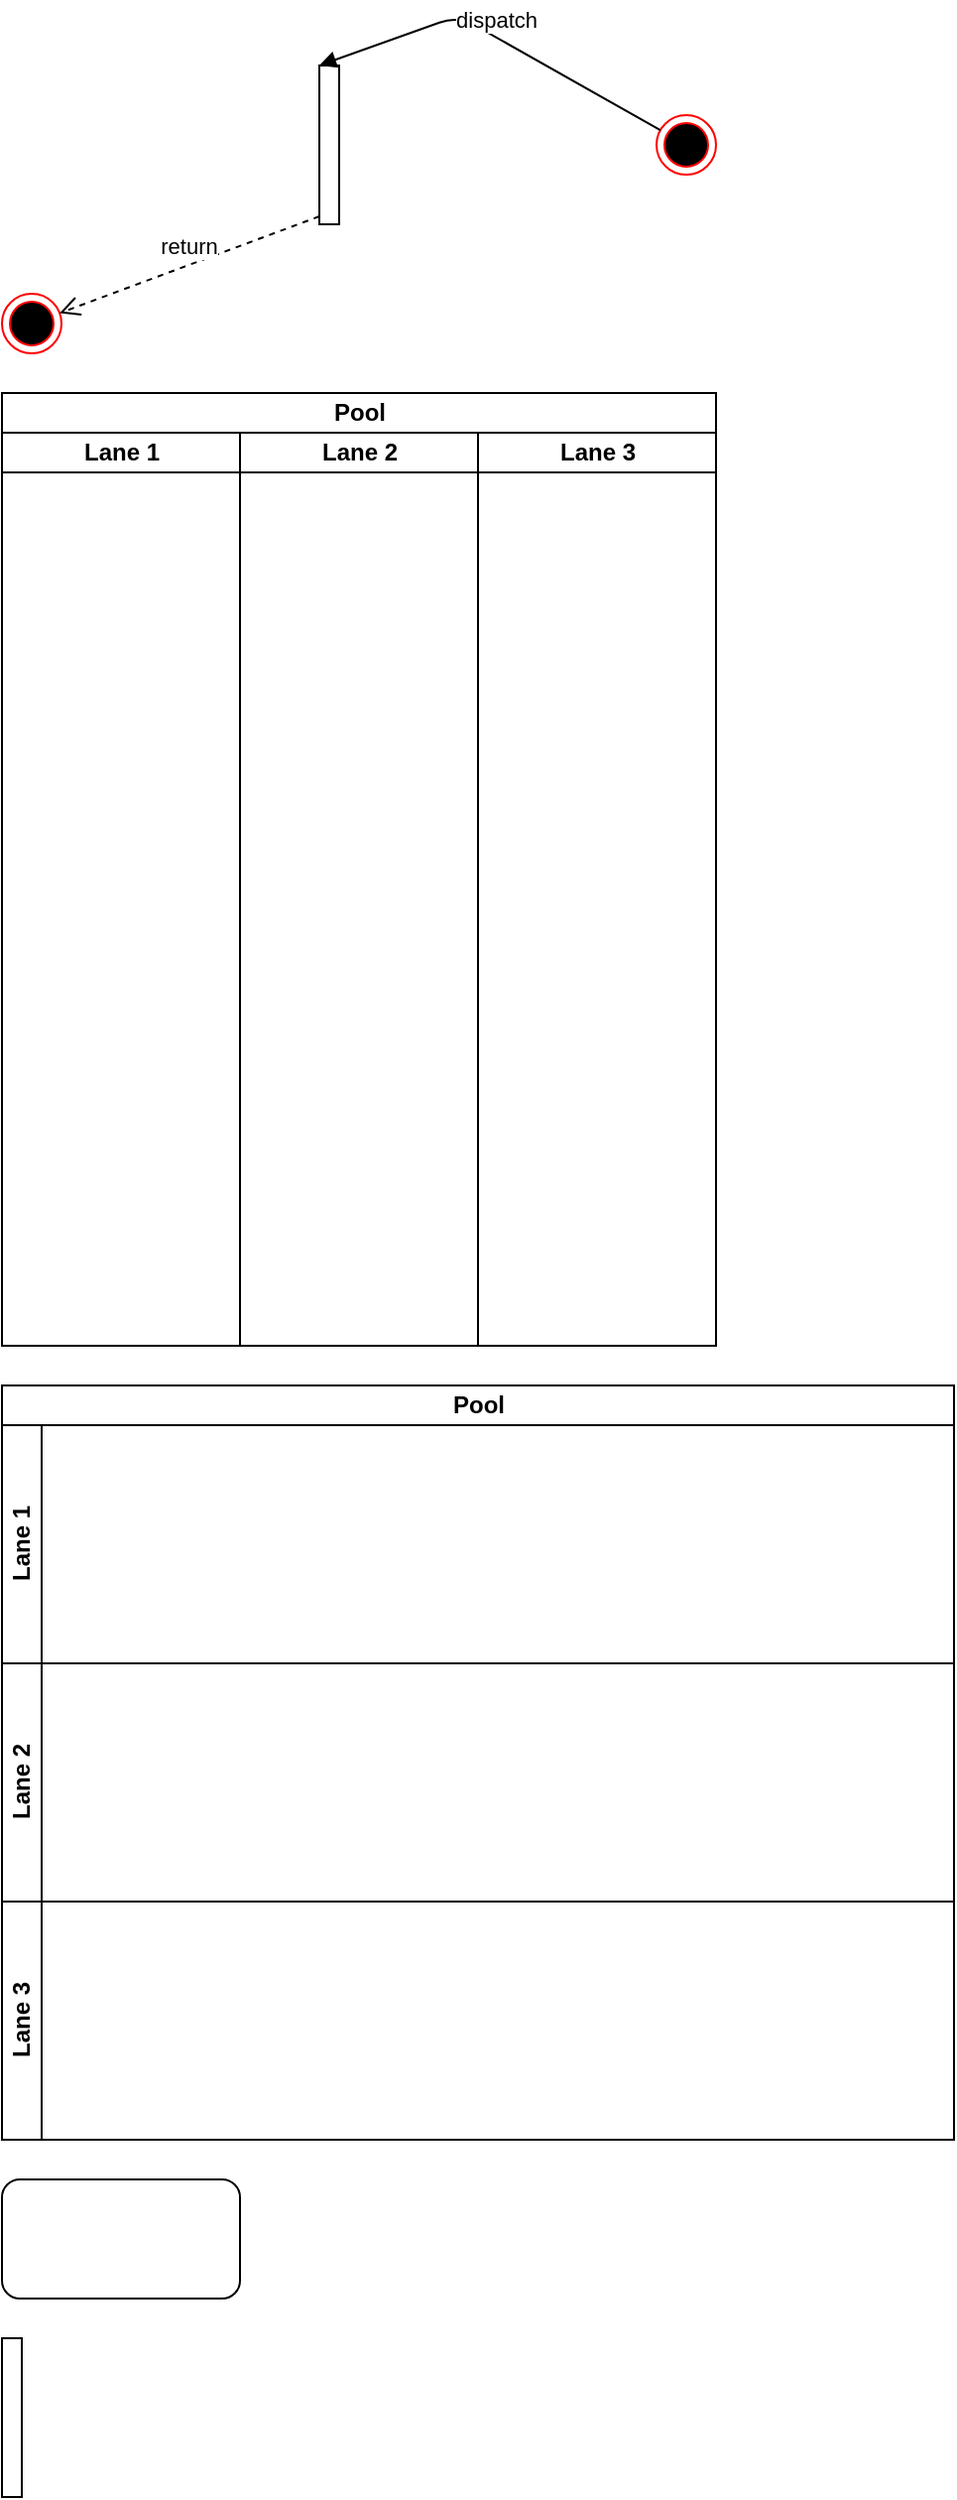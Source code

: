 <mxfile version="12.4.9" type="github">
  <diagram id="ZG8jCIYH4PDqRewYtG47" name="第 1 页">
    <mxGraphModel dx="868" dy="459" grid="1" gridSize="10" guides="1" tooltips="1" connect="1" arrows="1" fold="1" page="1" pageScale="1" pageWidth="850" pageHeight="1100" math="0" shadow="0">
      <root>
        <mxCell id="0"/>
        <mxCell id="1" parent="0"/>
        <mxCell id="RSh6423o1LC3XeT4l7cr-1" value="" style="ellipse;html=1;shape=endState;fillColor=#000000;strokeColor=#ff0000;" vertex="1" parent="1">
          <mxGeometry x="510" y="230" width="30" height="30" as="geometry"/>
        </mxCell>
        <mxCell id="RSh6423o1LC3XeT4l7cr-2" value="" style="ellipse;html=1;shape=endState;fillColor=#000000;strokeColor=#ff0000;" vertex="1" parent="1">
          <mxGeometry x="180" y="320" width="30" height="30" as="geometry"/>
        </mxCell>
        <mxCell id="RSh6423o1LC3XeT4l7cr-3" value="" style="html=1;points=[];perimeter=orthogonalPerimeter;" vertex="1" parent="1">
          <mxGeometry x="340" y="205" width="10" height="80" as="geometry"/>
        </mxCell>
        <mxCell id="RSh6423o1LC3XeT4l7cr-4" value="dispatch" style="html=1;verticalAlign=bottom;endArrow=block;entryX=0;entryY=0;" edge="1" target="RSh6423o1LC3XeT4l7cr-3" parent="1" source="RSh6423o1LC3XeT4l7cr-1">
          <mxGeometry relative="1" as="geometry">
            <mxPoint x="110" y="190" as="sourcePoint"/>
            <Array as="points">
              <mxPoint x="410" y="180"/>
            </Array>
          </mxGeometry>
        </mxCell>
        <mxCell id="RSh6423o1LC3XeT4l7cr-5" value="return" style="html=1;verticalAlign=bottom;endArrow=open;dashed=1;endSize=8;exitX=0;exitY=0.95;" edge="1" source="RSh6423o1LC3XeT4l7cr-3" parent="1" target="RSh6423o1LC3XeT4l7cr-2">
          <mxGeometry relative="1" as="geometry">
            <mxPoint x="-50" y="246" as="targetPoint"/>
          </mxGeometry>
        </mxCell>
        <mxCell id="RSh6423o1LC3XeT4l7cr-6" value="Pool" style="swimlane;html=1;childLayout=stackLayout;resizeParent=1;resizeParentMax=0;startSize=20;" vertex="1" parent="1">
          <mxGeometry x="180" y="370" width="360" height="480" as="geometry"/>
        </mxCell>
        <mxCell id="RSh6423o1LC3XeT4l7cr-7" value="Lane 1" style="swimlane;html=1;startSize=20;" vertex="1" parent="RSh6423o1LC3XeT4l7cr-6">
          <mxGeometry y="20" width="120" height="460" as="geometry"/>
        </mxCell>
        <mxCell id="RSh6423o1LC3XeT4l7cr-8" value="Lane 2" style="swimlane;html=1;startSize=20;" vertex="1" parent="RSh6423o1LC3XeT4l7cr-6">
          <mxGeometry x="120" y="20" width="120" height="460" as="geometry"/>
        </mxCell>
        <mxCell id="RSh6423o1LC3XeT4l7cr-9" value="Lane 3" style="swimlane;html=1;startSize=20;" vertex="1" parent="RSh6423o1LC3XeT4l7cr-6">
          <mxGeometry x="240" y="20" width="120" height="460" as="geometry"/>
        </mxCell>
        <mxCell id="RSh6423o1LC3XeT4l7cr-10" value="Pool" style="swimlane;html=1;childLayout=stackLayout;resizeParent=1;resizeParentMax=0;horizontal=1;startSize=20;horizontalStack=0;" vertex="1" parent="1">
          <mxGeometry x="180" y="870" width="480" height="380" as="geometry"/>
        </mxCell>
        <mxCell id="RSh6423o1LC3XeT4l7cr-11" value="Lane 1" style="swimlane;html=1;startSize=20;horizontal=0;" vertex="1" parent="RSh6423o1LC3XeT4l7cr-10">
          <mxGeometry y="20" width="480" height="120" as="geometry"/>
        </mxCell>
        <mxCell id="RSh6423o1LC3XeT4l7cr-12" value="Lane 2" style="swimlane;html=1;startSize=20;horizontal=0;" vertex="1" parent="RSh6423o1LC3XeT4l7cr-10">
          <mxGeometry y="140" width="480" height="120" as="geometry"/>
        </mxCell>
        <mxCell id="RSh6423o1LC3XeT4l7cr-13" value="Lane 3" style="swimlane;html=1;startSize=20;horizontal=0;" vertex="1" parent="RSh6423o1LC3XeT4l7cr-10">
          <mxGeometry y="260" width="480" height="120" as="geometry"/>
        </mxCell>
        <mxCell id="RSh6423o1LC3XeT4l7cr-14" value="" style="rounded=1;whiteSpace=wrap;html=1;" vertex="1" parent="1">
          <mxGeometry x="180" y="1270" width="120" height="60" as="geometry"/>
        </mxCell>
        <mxCell id="RSh6423o1LC3XeT4l7cr-15" value="" style="html=1;points=[];perimeter=orthogonalPerimeter;" vertex="1" parent="1">
          <mxGeometry x="180" y="1350" width="10" height="80" as="geometry"/>
        </mxCell>
      </root>
    </mxGraphModel>
  </diagram>
</mxfile>
